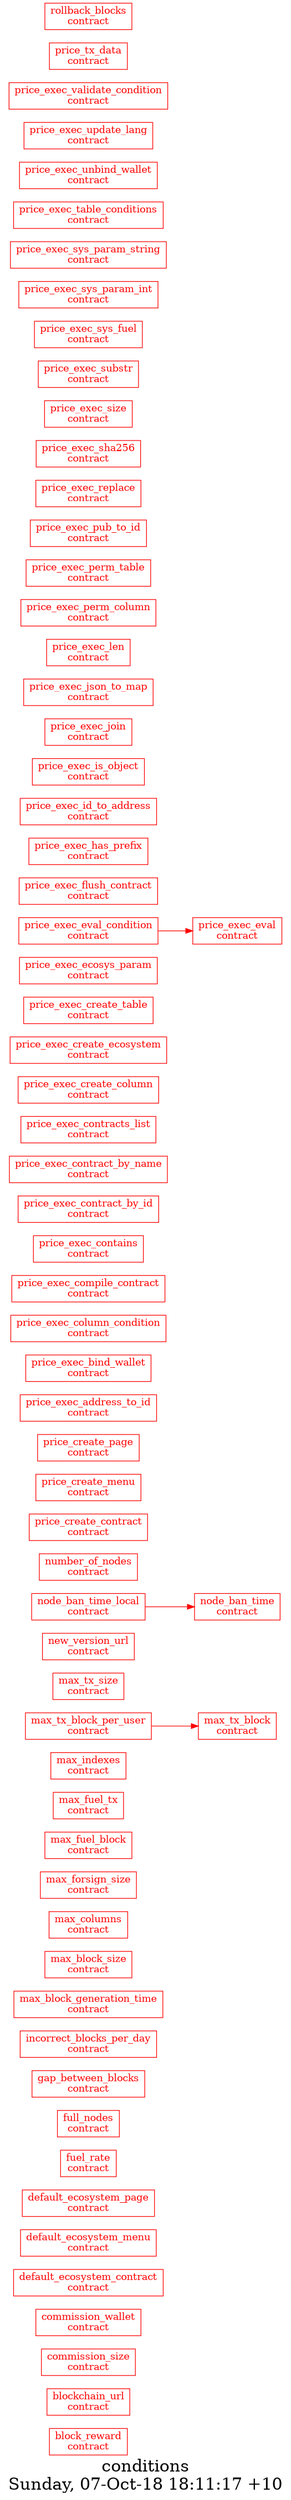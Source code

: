 digraph G {
fontsize="24";
label="conditions\nSunday, 07-Oct-18 18:11:17 +10";
nojustify=true;
ordering=out;
rankdir=LR;
size="30";
"block_reward\ncontract" [color=red, fontcolor=red, group=contracts, shape=record];
"blockchain_url\ncontract" [color=red, fontcolor=red, group=contracts, shape=record];
"commission_size\ncontract" [color=red, fontcolor=red, group=contracts, shape=record];
"commission_wallet\ncontract" [color=red, fontcolor=red, group=contracts, shape=record];
"default_ecosystem_contract\ncontract" [color=red, fontcolor=red, group=contracts, shape=record];
"default_ecosystem_menu\ncontract" [color=red, fontcolor=red, group=contracts, shape=record];
"default_ecosystem_page\ncontract" [color=red, fontcolor=red, group=contracts, shape=record];
"fuel_rate\ncontract" [color=red, fontcolor=red, group=contracts, shape=record];
"full_nodes\ncontract" [color=red, fontcolor=red, group=contracts, shape=record];
"gap_between_blocks\ncontract" [color=red, fontcolor=red, group=contracts, shape=record];
"incorrect_blocks_per_day\ncontract" [color=red, fontcolor=red, group=contracts, shape=record];
"max_block_generation_time\ncontract" [color=red, fontcolor=red, group=contracts, shape=record];
"max_block_size\ncontract" [color=red, fontcolor=red, group=contracts, shape=record];
"max_columns\ncontract" [color=red, fontcolor=red, group=contracts, shape=record];
"max_forsign_size\ncontract" [color=red, fontcolor=red, group=contracts, shape=record];
"max_fuel_block\ncontract" [color=red, fontcolor=red, group=contracts, shape=record];
"max_fuel_tx\ncontract" [color=red, fontcolor=red, group=contracts, shape=record];
"max_indexes\ncontract" [color=red, fontcolor=red, group=contracts, shape=record];
"max_tx_block\ncontract" [color=red, fontcolor=red, group=contracts, shape=record];
"max_tx_block_per_user\ncontract" -> "max_tx_block\ncontract"  [ color=red ]
"max_tx_block_per_user\ncontract" [color=red, fontcolor=red, group=contracts, shape=record];
"max_tx_size\ncontract" [color=red, fontcolor=red, group=contracts, shape=record];
"new_version_url\ncontract" [color=red, fontcolor=red, group=contracts, shape=record];
"node_ban_time\ncontract" [color=red, fontcolor=red, group=contracts, shape=record];
"node_ban_time_local\ncontract" -> "node_ban_time\ncontract"  [ color=red ]
"node_ban_time_local\ncontract" [color=red, fontcolor=red, group=contracts, shape=record];
"number_of_nodes\ncontract" [color=red, fontcolor=red, group=contracts, shape=record];
"price_create_contract\ncontract" [color=red, fontcolor=red, group=contracts, shape=record];
"price_create_menu\ncontract" [color=red, fontcolor=red, group=contracts, shape=record];
"price_create_page\ncontract" [color=red, fontcolor=red, group=contracts, shape=record];
"price_exec_address_to_id\ncontract" [color=red, fontcolor=red, group=contracts, shape=record];
"price_exec_bind_wallet\ncontract" [color=red, fontcolor=red, group=contracts, shape=record];
"price_exec_column_condition\ncontract" [color=red, fontcolor=red, group=contracts, shape=record];
"price_exec_compile_contract\ncontract" [color=red, fontcolor=red, group=contracts, shape=record];
"price_exec_contains\ncontract" [color=red, fontcolor=red, group=contracts, shape=record];
"price_exec_contract_by_id\ncontract" [color=red, fontcolor=red, group=contracts, shape=record];
"price_exec_contract_by_name\ncontract" [color=red, fontcolor=red, group=contracts, shape=record];
"price_exec_contracts_list\ncontract" [color=red, fontcolor=red, group=contracts, shape=record];
"price_exec_create_column\ncontract" [color=red, fontcolor=red, group=contracts, shape=record];
"price_exec_create_ecosystem\ncontract" [color=red, fontcolor=red, group=contracts, shape=record];
"price_exec_create_table\ncontract" [color=red, fontcolor=red, group=contracts, shape=record];
"price_exec_ecosys_param\ncontract" [color=red, fontcolor=red, group=contracts, shape=record];
"price_exec_eval\ncontract" [color=red, fontcolor=red, group=contracts, shape=record];
"price_exec_eval_condition\ncontract" -> "price_exec_eval\ncontract"  [ color=red ]
"price_exec_eval_condition\ncontract" [color=red, fontcolor=red, group=contracts, shape=record];
"price_exec_flush_contract\ncontract" [color=red, fontcolor=red, group=contracts, shape=record];
"price_exec_has_prefix\ncontract" [color=red, fontcolor=red, group=contracts, shape=record];
"price_exec_id_to_address\ncontract" [color=red, fontcolor=red, group=contracts, shape=record];
"price_exec_is_object\ncontract" [color=red, fontcolor=red, group=contracts, shape=record];
"price_exec_join\ncontract" [color=red, fontcolor=red, group=contracts, shape=record];
"price_exec_json_to_map\ncontract" [color=red, fontcolor=red, group=contracts, shape=record];
"price_exec_len\ncontract" [color=red, fontcolor=red, group=contracts, shape=record];
"price_exec_perm_column\ncontract" [color=red, fontcolor=red, group=contracts, shape=record];
"price_exec_perm_table\ncontract" [color=red, fontcolor=red, group=contracts, shape=record];
"price_exec_pub_to_id\ncontract" [color=red, fontcolor=red, group=contracts, shape=record];
"price_exec_replace\ncontract" [color=red, fontcolor=red, group=contracts, shape=record];
"price_exec_sha256\ncontract" [color=red, fontcolor=red, group=contracts, shape=record];
"price_exec_size\ncontract" [color=red, fontcolor=red, group=contracts, shape=record];
"price_exec_substr\ncontract" [color=red, fontcolor=red, group=contracts, shape=record];
"price_exec_sys_fuel\ncontract" [color=red, fontcolor=red, group=contracts, shape=record];
"price_exec_sys_param_int\ncontract" [color=red, fontcolor=red, group=contracts, shape=record];
"price_exec_sys_param_string\ncontract" [color=red, fontcolor=red, group=contracts, shape=record];
"price_exec_table_conditions\ncontract" [color=red, fontcolor=red, group=contracts, shape=record];
"price_exec_unbind_wallet\ncontract" [color=red, fontcolor=red, group=contracts, shape=record];
"price_exec_update_lang\ncontract" [color=red, fontcolor=red, group=contracts, shape=record];
"price_exec_validate_condition\ncontract" [color=red, fontcolor=red, group=contracts, shape=record];
"price_tx_data\ncontract" [color=red, fontcolor=red, group=contracts, shape=record];
"rollback_blocks\ncontract" [color=red, fontcolor=red, group=contracts, shape=record];
}
